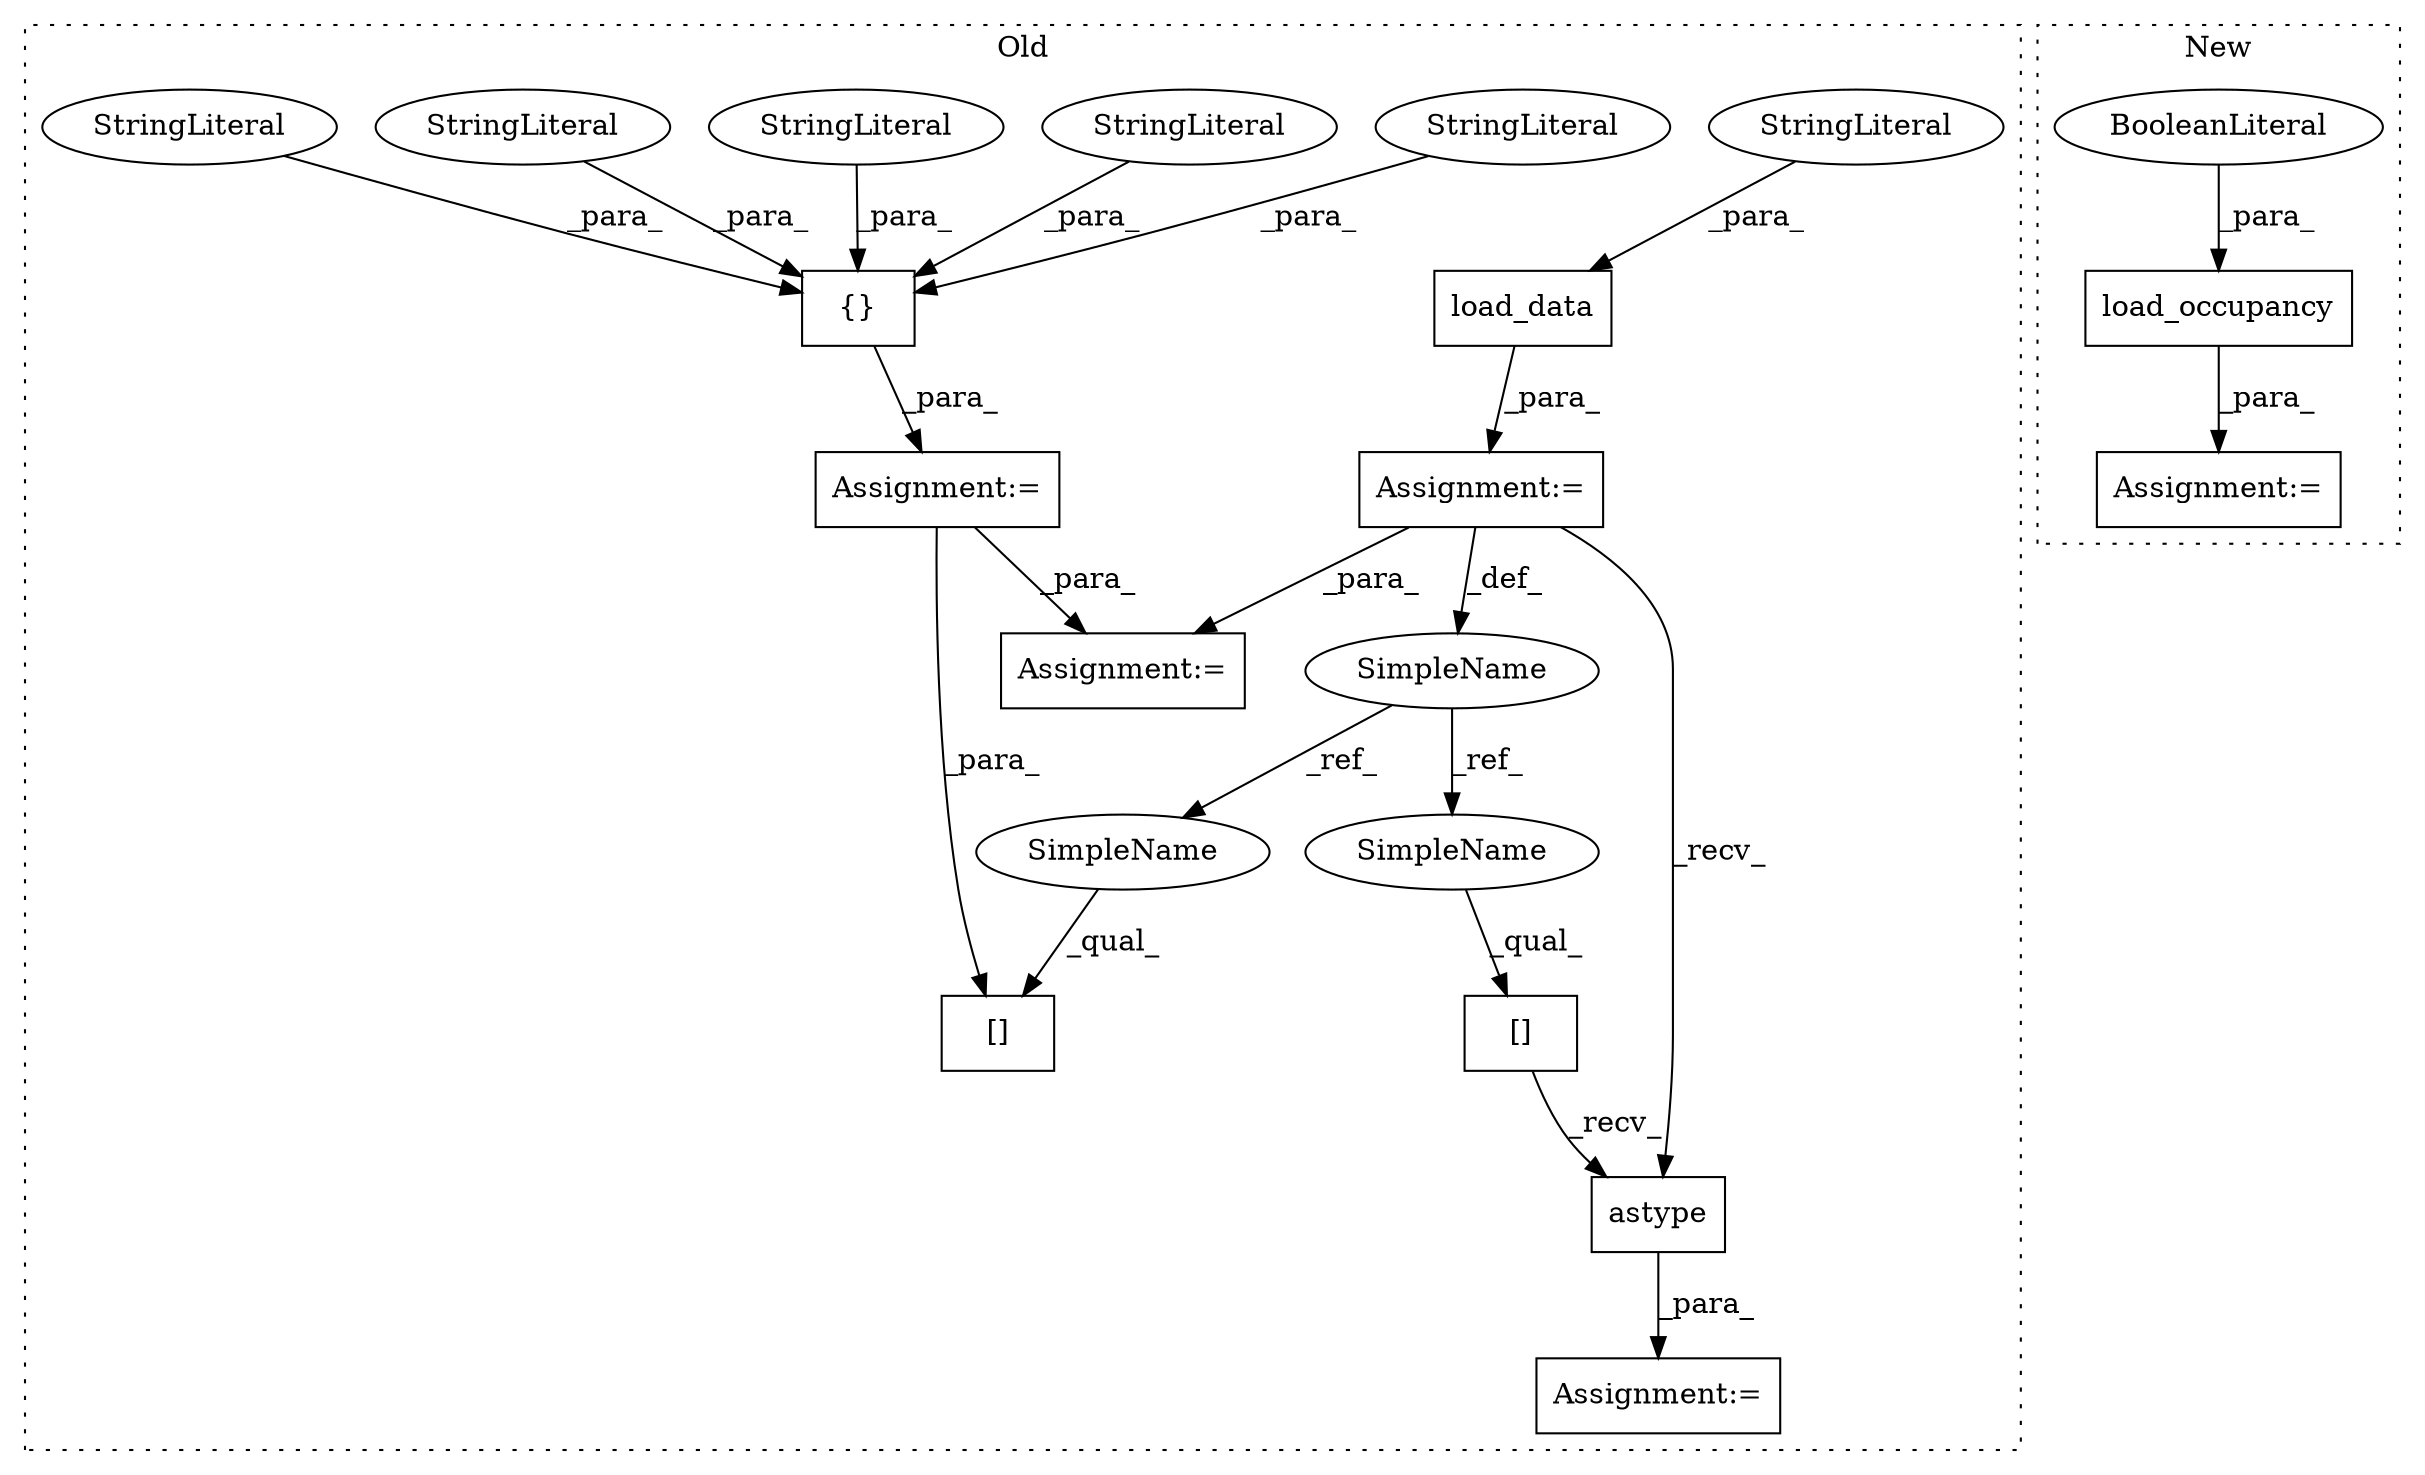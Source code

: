 digraph G {
subgraph cluster0 {
1 [label="[]" a="2" s="2833,2851" l="10,1" shape="box"];
5 [label="{}" a="4" s="2765,2824" l="1,1" shape="box"];
6 [label="StringLiteral" a="45" s="2800" l="7" shape="ellipse"];
7 [label="StringLiteral" a="45" s="2766" l="13" shape="ellipse"];
8 [label="StringLiteral" a="45" s="2808" l="5" shape="ellipse"];
9 [label="StringLiteral" a="45" s="2814" l="10" shape="ellipse"];
10 [label="StringLiteral" a="45" s="2780" l="19" shape="ellipse"];
11 [label="Assignment:=" a="7" s="2832" l="1" shape="box"];
12 [label="load_data" a="32" s="2716,2737" l="10,1" shape="box"];
13 [label="[]" a="2" s="2925,2946" l="10,1" shape="box"];
14 [label="StringLiteral" a="45" s="2726" l="11" shape="ellipse"];
15 [label="Assignment:=" a="7" s="2752" l="1" shape="box"];
16 [label="astype" a="32" s="2948,2958" l="7,1" shape="box"];
17 [label="Assignment:=" a="7" s="2924" l="1" shape="box"];
18 [label="SimpleName" a="42" s="2701" l="9" shape="ellipse"];
19 [label="Assignment:=" a="7" s="2710" l="1" shape="box"];
20 [label="SimpleName" a="42" s="2833" l="9" shape="ellipse"];
21 [label="SimpleName" a="42" s="2925" l="9" shape="ellipse"];
label = "Old";
style="dotted";
}
subgraph cluster1 {
2 [label="load_occupancy" a="32" s="2358,2377" l="15,1" shape="box"];
3 [label="BooleanLiteral" a="9" s="2373" l="4" shape="ellipse"];
4 [label="Assignment:=" a="7" s="2356" l="2" shape="box"];
label = "New";
style="dotted";
}
2 -> 4 [label="_para_"];
3 -> 2 [label="_para_"];
5 -> 15 [label="_para_"];
6 -> 5 [label="_para_"];
7 -> 5 [label="_para_"];
8 -> 5 [label="_para_"];
9 -> 5 [label="_para_"];
10 -> 5 [label="_para_"];
12 -> 19 [label="_para_"];
13 -> 16 [label="_recv_"];
14 -> 12 [label="_para_"];
15 -> 11 [label="_para_"];
15 -> 1 [label="_para_"];
16 -> 17 [label="_para_"];
18 -> 20 [label="_ref_"];
18 -> 21 [label="_ref_"];
19 -> 18 [label="_def_"];
19 -> 11 [label="_para_"];
19 -> 16 [label="_recv_"];
20 -> 1 [label="_qual_"];
21 -> 13 [label="_qual_"];
}